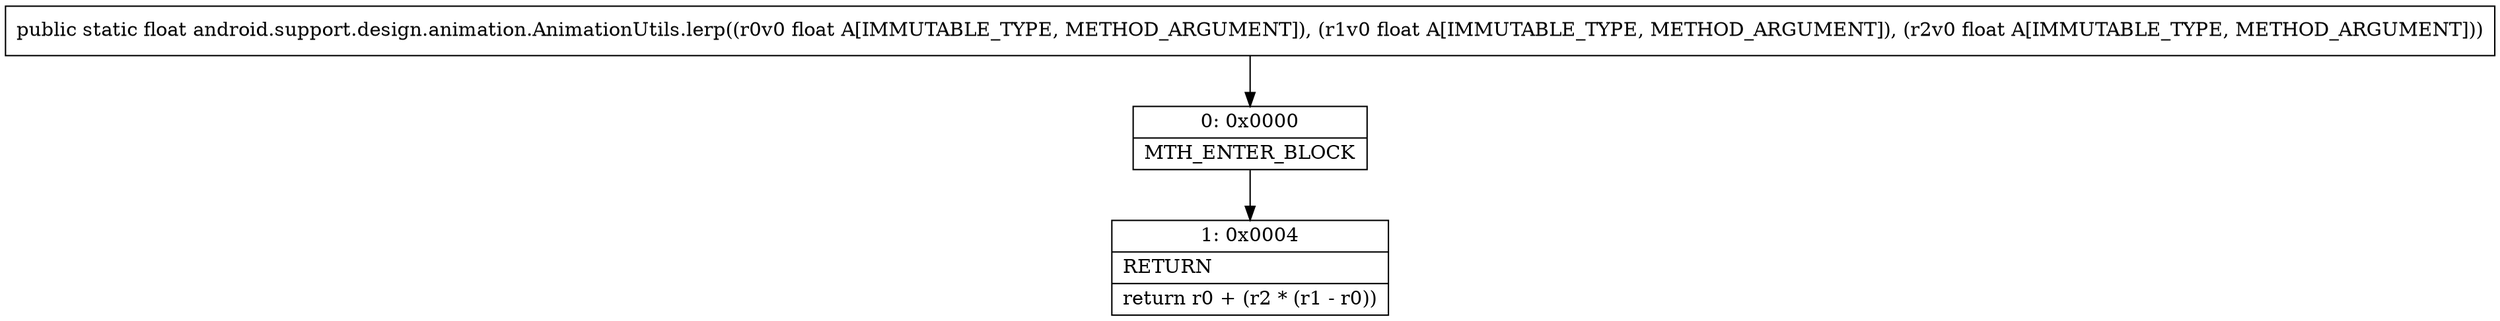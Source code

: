 digraph "CFG forandroid.support.design.animation.AnimationUtils.lerp(FFF)F" {
Node_0 [shape=record,label="{0\:\ 0x0000|MTH_ENTER_BLOCK\l}"];
Node_1 [shape=record,label="{1\:\ 0x0004|RETURN\l|return r0 + (r2 * (r1 \- r0))\l}"];
MethodNode[shape=record,label="{public static float android.support.design.animation.AnimationUtils.lerp((r0v0 float A[IMMUTABLE_TYPE, METHOD_ARGUMENT]), (r1v0 float A[IMMUTABLE_TYPE, METHOD_ARGUMENT]), (r2v0 float A[IMMUTABLE_TYPE, METHOD_ARGUMENT])) }"];
MethodNode -> Node_0;
Node_0 -> Node_1;
}

